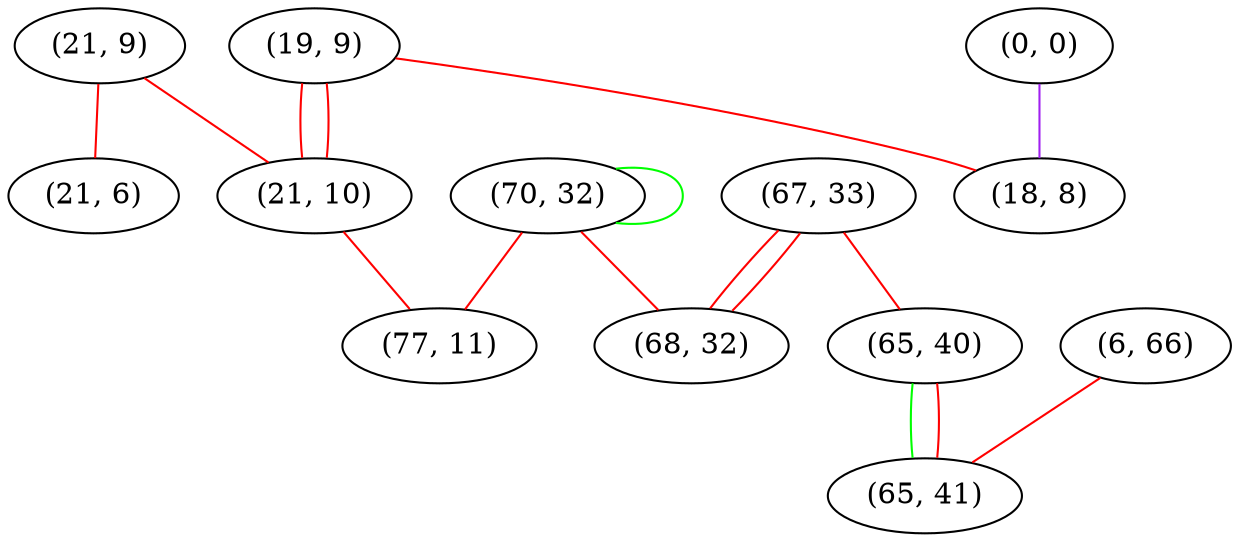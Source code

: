 graph "" {
"(19, 9)";
"(67, 33)";
"(70, 32)";
"(0, 0)";
"(21, 9)";
"(65, 40)";
"(6, 66)";
"(21, 10)";
"(65, 41)";
"(21, 6)";
"(18, 8)";
"(77, 11)";
"(68, 32)";
"(19, 9)" -- "(18, 8)"  [color=red, key=0, weight=1];
"(19, 9)" -- "(21, 10)"  [color=red, key=0, weight=1];
"(19, 9)" -- "(21, 10)"  [color=red, key=1, weight=1];
"(67, 33)" -- "(65, 40)"  [color=red, key=0, weight=1];
"(67, 33)" -- "(68, 32)"  [color=red, key=0, weight=1];
"(67, 33)" -- "(68, 32)"  [color=red, key=1, weight=1];
"(70, 32)" -- "(77, 11)"  [color=red, key=0, weight=1];
"(70, 32)" -- "(70, 32)"  [color=green, key=0, weight=2];
"(70, 32)" -- "(68, 32)"  [color=red, key=0, weight=1];
"(0, 0)" -- "(18, 8)"  [color=purple, key=0, weight=4];
"(21, 9)" -- "(21, 6)"  [color=red, key=0, weight=1];
"(21, 9)" -- "(21, 10)"  [color=red, key=0, weight=1];
"(65, 40)" -- "(65, 41)"  [color=green, key=0, weight=2];
"(65, 40)" -- "(65, 41)"  [color=red, key=1, weight=1];
"(6, 66)" -- "(65, 41)"  [color=red, key=0, weight=1];
"(21, 10)" -- "(77, 11)"  [color=red, key=0, weight=1];
}
